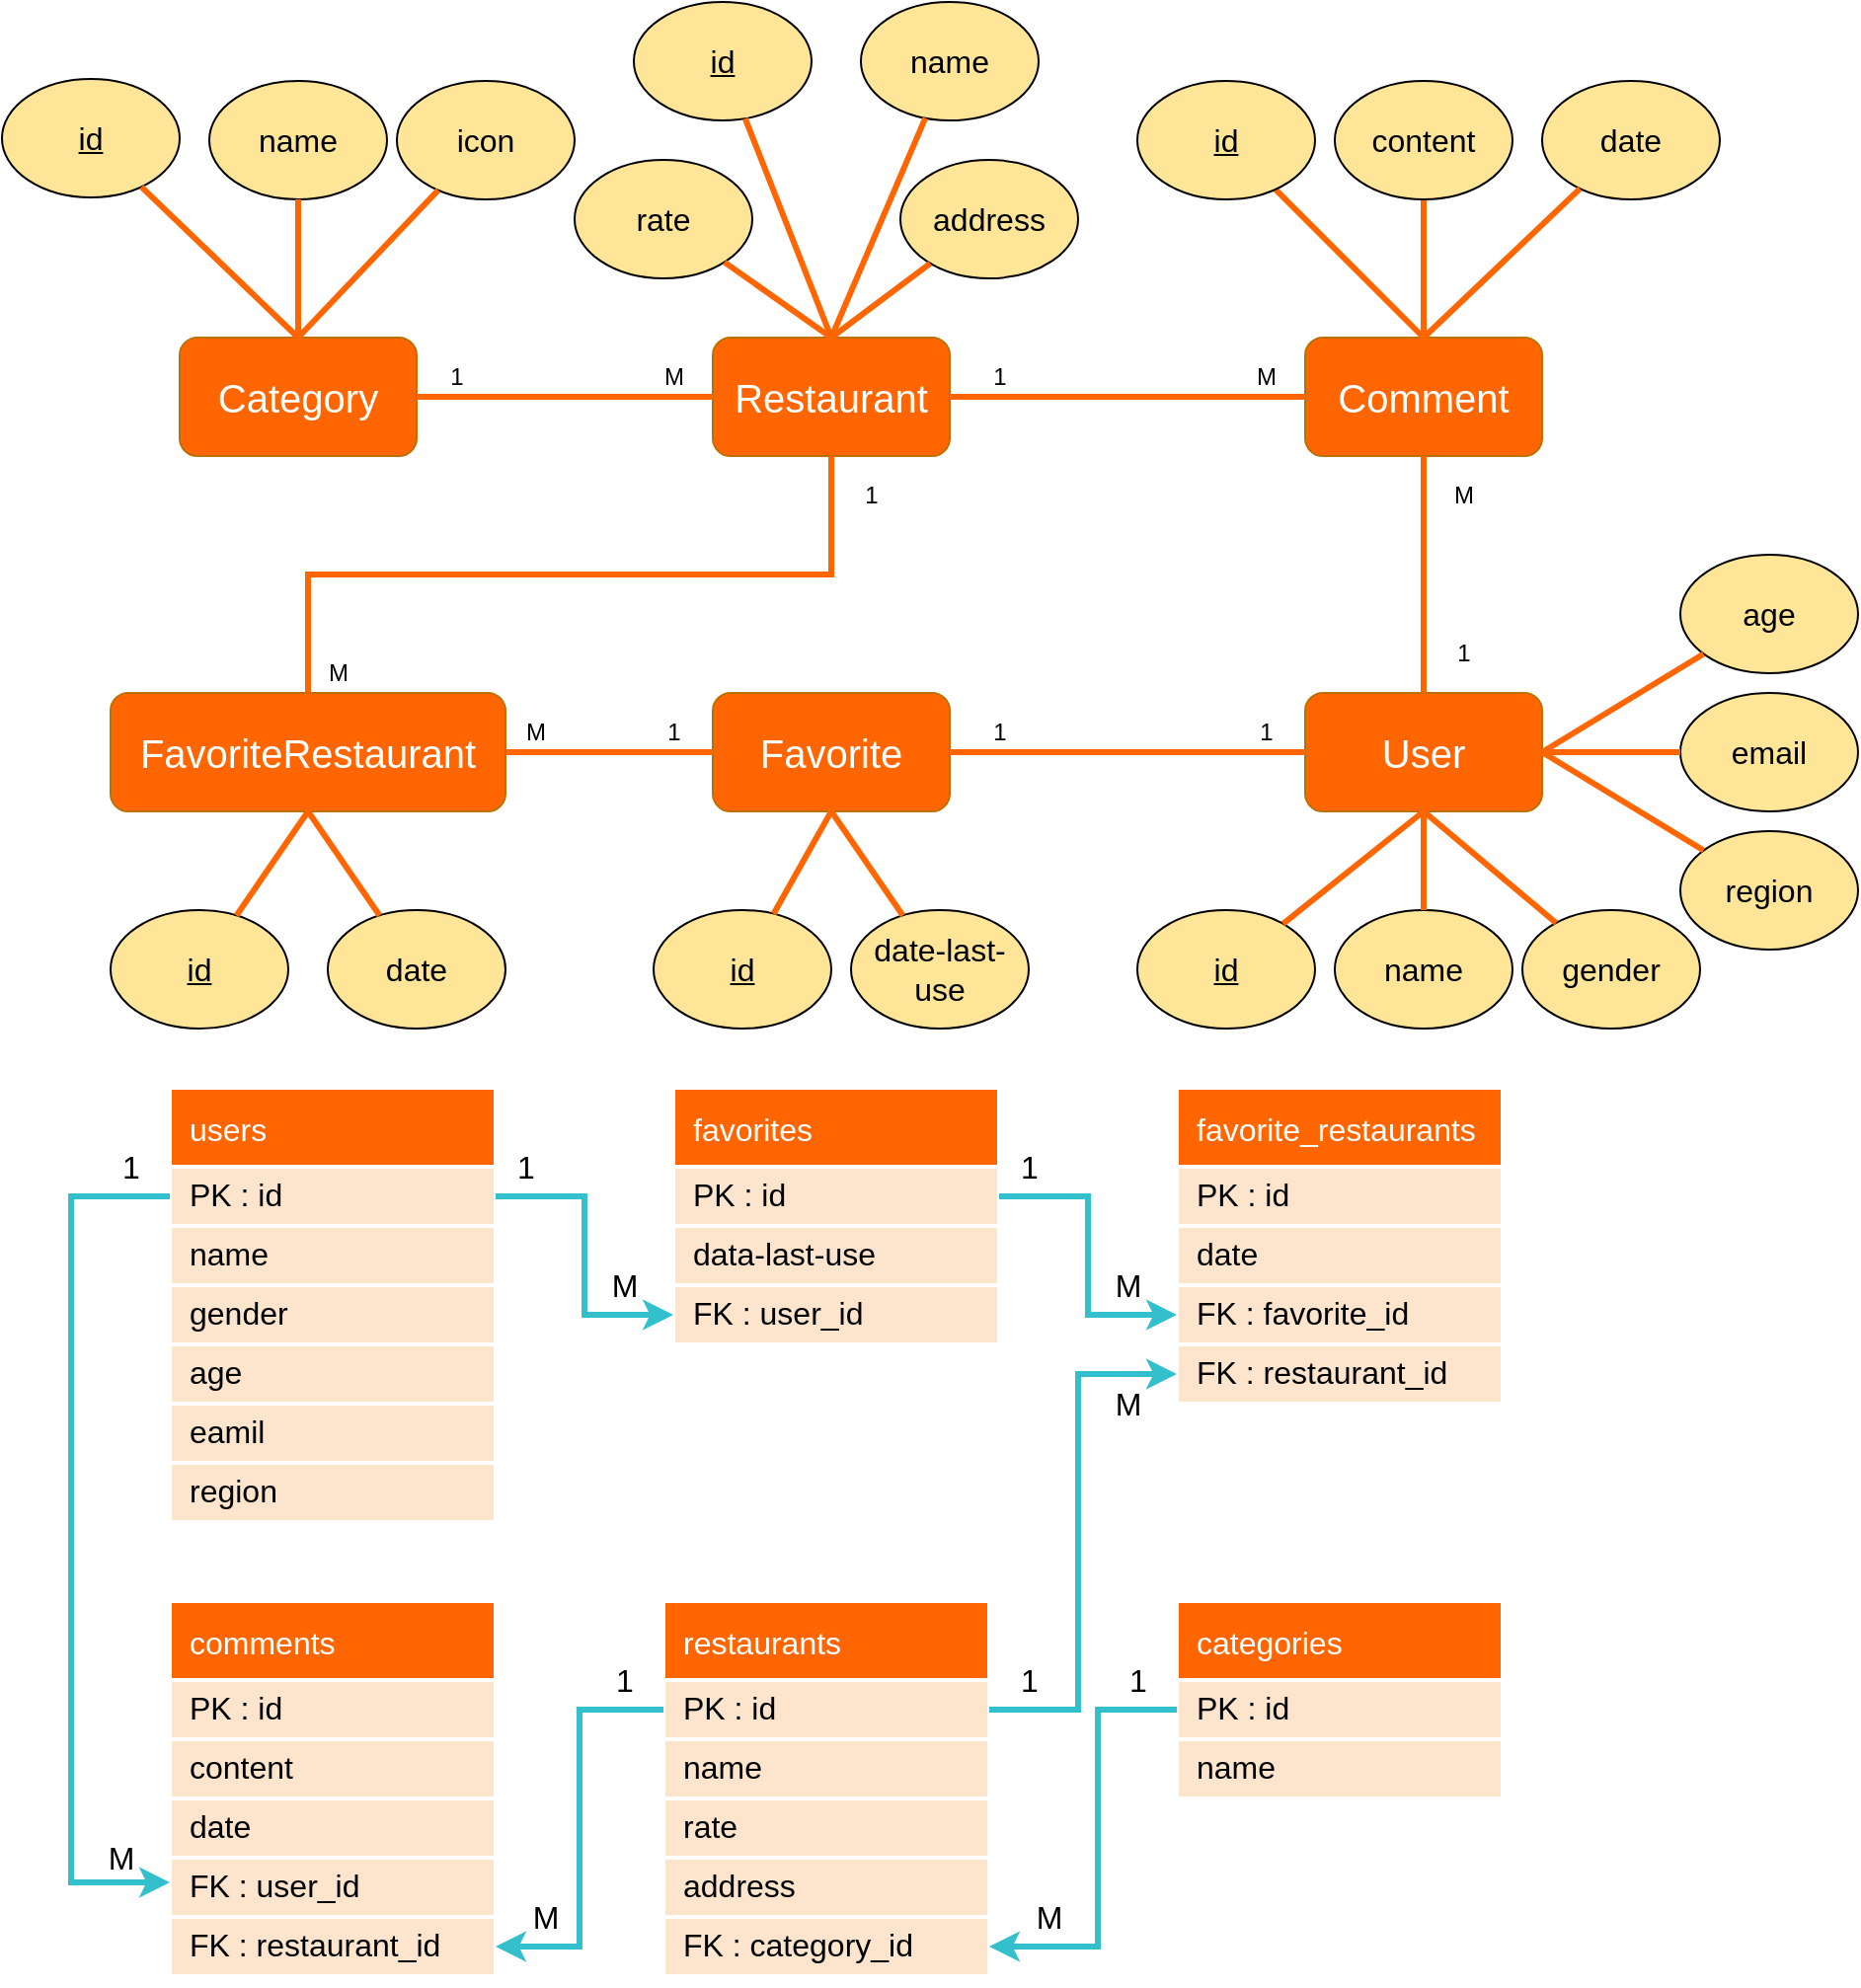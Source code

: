 <mxfile version="16.2.7" type="github">
  <diagram id="Arsce1lhnxzf3GvLfII_" name="第1頁">
    <mxGraphModel dx="1673" dy="1702" grid="1" gridSize="10" guides="1" tooltips="1" connect="1" arrows="1" fold="1" page="1" pageScale="1" pageWidth="1169" pageHeight="827" math="0" shadow="0">
      <root>
        <mxCell id="0" />
        <mxCell id="1" parent="0" />
        <mxCell id="IJgvYfBa4twYxpsfo-ho-1" value="users" style="swimlane;fontStyle=0;childLayout=stackLayout;horizontal=1;startSize=40;horizontalStack=0;resizeParent=1;resizeParentMax=0;resizeLast=0;collapsible=1;marginBottom=0;align=left;fontSize=16;fontColor=#FFFFFF;fillColor=#FF6602;spacing=0;strokeColor=#FFFFFF;strokeWidth=2;spacingLeft=10;" parent="1" vertex="1">
          <mxGeometry x="170" y="500" width="165" height="220" as="geometry">
            <mxRectangle x="150" y="220" width="110" height="40" as="alternateBounds" />
          </mxGeometry>
        </mxCell>
        <mxCell id="IJgvYfBa4twYxpsfo-ho-2" value="PK : id" style="text;strokeColor=#FFFFFF;fillColor=#FDE5CD;spacingLeft=10;spacingRight=0;overflow=hidden;rotatable=0;points=[[0,0.5],[1,0.5]];portConstraint=eastwest;fontSize=16;strokeWidth=2;perimeterSpacing=0;sketch=0;shadow=0;rounded=0;glass=0;spacing=0;fontStyle=0" parent="IJgvYfBa4twYxpsfo-ho-1" vertex="1">
          <mxGeometry y="40" width="165" height="30" as="geometry" />
        </mxCell>
        <mxCell id="IJgvYfBa4twYxpsfo-ho-3" value="name" style="text;strokeColor=#FFFFFF;fillColor=#FDE5CD;spacingLeft=10;spacingRight=0;overflow=hidden;rotatable=0;points=[[0,0.5],[1,0.5]];portConstraint=eastwest;fontSize=16;strokeWidth=2;sketch=0;shadow=0;rounded=0;glass=0;spacing=0;" parent="IJgvYfBa4twYxpsfo-ho-1" vertex="1">
          <mxGeometry y="70" width="165" height="30" as="geometry" />
        </mxCell>
        <mxCell id="IJgvYfBa4twYxpsfo-ho-4" value="gender    " style="text;strokeColor=#FFFFFF;fillColor=#FDE5CD;spacingLeft=10;spacingRight=0;overflow=hidden;rotatable=0;points=[[0,0.5],[1,0.5]];portConstraint=eastwest;fontSize=16;strokeWidth=2;sketch=0;shadow=0;rounded=0;glass=0;spacing=0;" parent="IJgvYfBa4twYxpsfo-ho-1" vertex="1">
          <mxGeometry y="100" width="165" height="30" as="geometry" />
        </mxCell>
        <mxCell id="37sV9JPSji_vyPsbSzuJ-126" value="age" style="text;strokeColor=#FFFFFF;fillColor=#FDE5CD;spacingLeft=10;spacingRight=0;overflow=hidden;rotatable=0;points=[[0,0.5],[1,0.5]];portConstraint=eastwest;fontSize=16;strokeWidth=2;sketch=0;shadow=0;rounded=0;glass=0;spacing=0;" vertex="1" parent="IJgvYfBa4twYxpsfo-ho-1">
          <mxGeometry y="130" width="165" height="30" as="geometry" />
        </mxCell>
        <mxCell id="37sV9JPSji_vyPsbSzuJ-125" value="eamil" style="text;strokeColor=#FFFFFF;fillColor=#FDE5CD;spacingLeft=10;spacingRight=0;overflow=hidden;rotatable=0;points=[[0,0.5],[1,0.5]];portConstraint=eastwest;fontSize=16;strokeWidth=2;sketch=0;shadow=0;rounded=0;glass=0;spacing=0;" vertex="1" parent="IJgvYfBa4twYxpsfo-ho-1">
          <mxGeometry y="160" width="165" height="30" as="geometry" />
        </mxCell>
        <mxCell id="IJgvYfBa4twYxpsfo-ho-5" value="region" style="text;strokeColor=#FFFFFF;fillColor=#FDE5CD;spacingLeft=10;spacingRight=0;overflow=hidden;rotatable=0;points=[[0,0.5],[1,0.5]];portConstraint=eastwest;fontSize=16;strokeWidth=2;sketch=0;shadow=0;rounded=0;glass=0;spacing=0;" parent="IJgvYfBa4twYxpsfo-ho-1" vertex="1">
          <mxGeometry y="190" width="165" height="30" as="geometry" />
        </mxCell>
        <mxCell id="IJgvYfBa4twYxpsfo-ho-6" value="favorites" style="swimlane;fontStyle=0;childLayout=stackLayout;horizontal=1;startSize=40;horizontalStack=0;resizeParent=1;resizeParentMax=0;resizeLast=0;collapsible=1;marginBottom=0;align=left;fontSize=16;fontColor=#FFFFFF;fillColor=#FF6602;spacing=0;strokeColor=#FFFFFF;strokeWidth=2;spacingLeft=10;" parent="1" vertex="1">
          <mxGeometry x="425" y="500" width="165" height="130" as="geometry">
            <mxRectangle x="150" y="220" width="110" height="40" as="alternateBounds" />
          </mxGeometry>
        </mxCell>
        <mxCell id="IJgvYfBa4twYxpsfo-ho-7" value="PK : id" style="text;strokeColor=#FFFFFF;fillColor=#FDE5CD;spacingLeft=10;spacingRight=0;overflow=hidden;rotatable=0;points=[[0,0.5],[1,0.5]];portConstraint=eastwest;fontSize=16;strokeWidth=2;perimeterSpacing=0;sketch=0;shadow=0;rounded=0;glass=0;spacing=0;fontStyle=0" parent="IJgvYfBa4twYxpsfo-ho-6" vertex="1">
          <mxGeometry y="40" width="165" height="30" as="geometry" />
        </mxCell>
        <mxCell id="IJgvYfBa4twYxpsfo-ho-8" value="data-last-use" style="text;strokeColor=#FFFFFF;fillColor=#FDE5CD;spacingLeft=10;spacingRight=0;overflow=hidden;rotatable=0;points=[[0,0.5],[1,0.5]];portConstraint=eastwest;fontSize=16;strokeWidth=2;sketch=0;shadow=0;rounded=0;glass=0;spacing=0;" parent="IJgvYfBa4twYxpsfo-ho-6" vertex="1">
          <mxGeometry y="70" width="165" height="30" as="geometry" />
        </mxCell>
        <mxCell id="IJgvYfBa4twYxpsfo-ho-9" value="FK : user_id" style="text;strokeColor=#FFFFFF;fillColor=#FDE5CD;spacingLeft=10;spacingRight=0;overflow=hidden;rotatable=0;points=[[0,0.5],[1,0.5]];portConstraint=eastwest;fontSize=16;strokeWidth=2;sketch=0;shadow=0;rounded=0;glass=0;spacing=0;" parent="IJgvYfBa4twYxpsfo-ho-6" vertex="1">
          <mxGeometry y="100" width="165" height="30" as="geometry" />
        </mxCell>
        <mxCell id="IJgvYfBa4twYxpsfo-ho-10" style="edgeStyle=orthogonalEdgeStyle;rounded=0;orthogonalLoop=1;jettySize=auto;html=1;fontSize=16;fontColor=#FFFFFF;strokeWidth=3;strokeColor=#33BFCC;entryX=0;entryY=0.5;entryDx=0;entryDy=0;" parent="1" source="IJgvYfBa4twYxpsfo-ho-2" target="IJgvYfBa4twYxpsfo-ho-9" edge="1">
          <mxGeometry relative="1" as="geometry">
            <Array as="points">
              <mxPoint x="380" y="555" />
              <mxPoint x="380" y="615" />
            </Array>
          </mxGeometry>
        </mxCell>
        <mxCell id="IJgvYfBa4twYxpsfo-ho-11" value="&lt;div&gt;1&lt;/div&gt;" style="text;html=1;align=center;verticalAlign=middle;resizable=0;points=[];autosize=1;strokeColor=none;fillColor=none;fontSize=16;fontColor=#000000;" parent="1" vertex="1">
          <mxGeometry x="340" y="530" width="20" height="20" as="geometry" />
        </mxCell>
        <mxCell id="IJgvYfBa4twYxpsfo-ho-12" value="M" style="text;html=1;align=center;verticalAlign=middle;resizable=0;points=[];autosize=1;strokeColor=none;fillColor=none;fontSize=16;fontColor=#000000;" parent="1" vertex="1">
          <mxGeometry x="385" y="590" width="30" height="20" as="geometry" />
        </mxCell>
        <mxCell id="IJgvYfBa4twYxpsfo-ho-13" value="favorite_restaurants" style="swimlane;fontStyle=0;childLayout=stackLayout;horizontal=1;startSize=40;horizontalStack=0;resizeParent=1;resizeParentMax=0;resizeLast=0;collapsible=1;marginBottom=0;align=left;fontSize=16;fontColor=#FFFFFF;fillColor=#FF6602;spacing=0;strokeColor=#FFFFFF;strokeWidth=2;spacingLeft=10;" parent="1" vertex="1">
          <mxGeometry x="680" y="500" width="165" height="160" as="geometry">
            <mxRectangle x="150" y="220" width="110" height="40" as="alternateBounds" />
          </mxGeometry>
        </mxCell>
        <mxCell id="IJgvYfBa4twYxpsfo-ho-14" value="PK : id" style="text;strokeColor=#FFFFFF;fillColor=#FDE5CD;spacingLeft=10;spacingRight=0;overflow=hidden;rotatable=0;points=[[0,0.5],[1,0.5]];portConstraint=eastwest;fontSize=16;strokeWidth=2;perimeterSpacing=0;sketch=0;shadow=0;rounded=0;glass=0;spacing=0;fontStyle=0" parent="IJgvYfBa4twYxpsfo-ho-13" vertex="1">
          <mxGeometry y="40" width="165" height="30" as="geometry" />
        </mxCell>
        <mxCell id="IJgvYfBa4twYxpsfo-ho-15" value="date" style="text;strokeColor=#FFFFFF;fillColor=#FDE5CD;spacingLeft=10;spacingRight=0;overflow=hidden;rotatable=0;points=[[0,0.5],[1,0.5]];portConstraint=eastwest;fontSize=16;strokeWidth=2;sketch=0;shadow=0;rounded=0;glass=0;spacing=0;" parent="IJgvYfBa4twYxpsfo-ho-13" vertex="1">
          <mxGeometry y="70" width="165" height="30" as="geometry" />
        </mxCell>
        <mxCell id="IJgvYfBa4twYxpsfo-ho-16" value="FK : favorite_id" style="text;strokeColor=#FFFFFF;fillColor=#FDE5CD;spacingLeft=10;spacingRight=0;overflow=hidden;rotatable=0;points=[[0,0.5],[1,0.5]];portConstraint=eastwest;fontSize=16;strokeWidth=2;sketch=0;shadow=0;rounded=0;glass=0;spacing=0;" parent="IJgvYfBa4twYxpsfo-ho-13" vertex="1">
          <mxGeometry y="100" width="165" height="30" as="geometry" />
        </mxCell>
        <mxCell id="IJgvYfBa4twYxpsfo-ho-17" value="FK : restaurant_id" style="text;strokeColor=#FFFFFF;fillColor=#FDE5CD;spacingLeft=10;spacingRight=0;overflow=hidden;rotatable=0;points=[[0,0.5],[1,0.5]];portConstraint=eastwest;fontSize=16;strokeWidth=2;sketch=0;shadow=0;rounded=0;glass=0;spacing=0;" parent="IJgvYfBa4twYxpsfo-ho-13" vertex="1">
          <mxGeometry y="130" width="165" height="30" as="geometry" />
        </mxCell>
        <mxCell id="IJgvYfBa4twYxpsfo-ho-20" value="M" style="text;html=1;align=center;verticalAlign=middle;resizable=0;points=[];autosize=1;strokeColor=none;fillColor=none;fontSize=16;fontColor=#000000;" parent="1" vertex="1">
          <mxGeometry x="640" y="590" width="30" height="20" as="geometry" />
        </mxCell>
        <mxCell id="IJgvYfBa4twYxpsfo-ho-21" value="1" style="text;html=1;align=center;verticalAlign=middle;resizable=0;points=[];autosize=1;strokeColor=none;fillColor=none;fontSize=16;fontColor=#000000;" parent="1" vertex="1">
          <mxGeometry x="595" y="530" width="20" height="20" as="geometry" />
        </mxCell>
        <mxCell id="IJgvYfBa4twYxpsfo-ho-22" value="restaurants" style="swimlane;fontStyle=0;childLayout=stackLayout;horizontal=1;startSize=40;horizontalStack=0;resizeParent=1;resizeParentMax=0;resizeLast=0;collapsible=1;marginBottom=0;align=left;fontSize=16;fontColor=#FFFFFF;fillColor=#FF6602;spacing=0;strokeColor=#FFFFFF;strokeWidth=2;spacingLeft=10;" parent="1" vertex="1">
          <mxGeometry x="420" y="760" width="165" height="190" as="geometry">
            <mxRectangle x="150" y="220" width="110" height="40" as="alternateBounds" />
          </mxGeometry>
        </mxCell>
        <mxCell id="IJgvYfBa4twYxpsfo-ho-23" value="PK : id" style="text;strokeColor=#FFFFFF;fillColor=#FDE5CD;spacingLeft=10;spacingRight=0;overflow=hidden;rotatable=0;points=[[0,0.5],[1,0.5]];portConstraint=eastwest;fontSize=16;strokeWidth=2;perimeterSpacing=0;sketch=0;shadow=0;rounded=0;glass=0;spacing=0;fontStyle=0" parent="IJgvYfBa4twYxpsfo-ho-22" vertex="1">
          <mxGeometry y="40" width="165" height="30" as="geometry" />
        </mxCell>
        <mxCell id="IJgvYfBa4twYxpsfo-ho-24" value="name    " style="text;strokeColor=#FFFFFF;fillColor=#FDE5CD;spacingLeft=10;spacingRight=0;overflow=hidden;rotatable=0;points=[[0,0.5],[1,0.5]];portConstraint=eastwest;fontSize=16;strokeWidth=2;sketch=0;shadow=0;rounded=0;glass=0;spacing=0;" parent="IJgvYfBa4twYxpsfo-ho-22" vertex="1">
          <mxGeometry y="70" width="165" height="30" as="geometry" />
        </mxCell>
        <mxCell id="IJgvYfBa4twYxpsfo-ho-25" value="rate" style="text;strokeColor=#FFFFFF;fillColor=#FDE5CD;spacingLeft=10;spacingRight=0;overflow=hidden;rotatable=0;points=[[0,0.5],[1,0.5]];portConstraint=eastwest;fontSize=16;strokeWidth=2;sketch=0;shadow=0;rounded=0;glass=0;spacing=0;" parent="IJgvYfBa4twYxpsfo-ho-22" vertex="1">
          <mxGeometry y="100" width="165" height="30" as="geometry" />
        </mxCell>
        <mxCell id="37sV9JPSji_vyPsbSzuJ-127" value="address" style="text;strokeColor=#FFFFFF;fillColor=#FDE5CD;spacingLeft=10;spacingRight=0;overflow=hidden;rotatable=0;points=[[0,0.5],[1,0.5]];portConstraint=eastwest;fontSize=16;strokeWidth=2;sketch=0;shadow=0;rounded=0;glass=0;spacing=0;" vertex="1" parent="IJgvYfBa4twYxpsfo-ho-22">
          <mxGeometry y="130" width="165" height="30" as="geometry" />
        </mxCell>
        <mxCell id="37sV9JPSji_vyPsbSzuJ-138" value="FK : category_id" style="text;strokeColor=#FFFFFF;fillColor=#FDE5CD;spacingLeft=10;spacingRight=0;overflow=hidden;rotatable=0;points=[[0,0.5],[1,0.5]];portConstraint=eastwest;fontSize=16;strokeWidth=2;sketch=0;shadow=0;rounded=0;glass=0;spacing=0;" vertex="1" parent="IJgvYfBa4twYxpsfo-ho-22">
          <mxGeometry y="160" width="165" height="30" as="geometry" />
        </mxCell>
        <mxCell id="IJgvYfBa4twYxpsfo-ho-26" style="edgeStyle=orthogonalEdgeStyle;rounded=0;orthogonalLoop=1;jettySize=auto;html=1;fontSize=16;fontColor=#FFFFFF;strokeWidth=3;strokeColor=#33BFCC;entryX=0;entryY=0.5;entryDx=0;entryDy=0;exitX=1;exitY=0.5;exitDx=0;exitDy=0;" parent="1" source="IJgvYfBa4twYxpsfo-ho-23" target="IJgvYfBa4twYxpsfo-ho-17" edge="1">
          <mxGeometry relative="1" as="geometry">
            <mxPoint x="590" y="815" as="sourcePoint" />
            <mxPoint x="830.0" y="675" as="targetPoint" />
            <Array as="points">
              <mxPoint x="630" y="815" />
              <mxPoint x="630" y="645" />
            </Array>
          </mxGeometry>
        </mxCell>
        <mxCell id="IJgvYfBa4twYxpsfo-ho-27" value="M" style="text;html=1;align=center;verticalAlign=middle;resizable=0;points=[];autosize=1;strokeColor=none;fillColor=none;fontSize=16;fontColor=#000000;" parent="1" vertex="1">
          <mxGeometry x="640" y="650" width="30" height="20" as="geometry" />
        </mxCell>
        <mxCell id="IJgvYfBa4twYxpsfo-ho-28" value="1" style="text;html=1;align=center;verticalAlign=middle;resizable=0;points=[];autosize=1;strokeColor=none;fillColor=none;fontSize=16;fontColor=#000000;" parent="1" vertex="1">
          <mxGeometry x="595" y="790" width="20" height="20" as="geometry" />
        </mxCell>
        <mxCell id="37sV9JPSji_vyPsbSzuJ-63" value="Category" style="rounded=1;whiteSpace=wrap;html=1;fillColor=#FF6602;strokeColor=#BD7000;fontColor=#FFFFFF;fontSize=20;" vertex="1" parent="1">
          <mxGeometry x="175" y="120" width="120" height="60" as="geometry" />
        </mxCell>
        <mxCell id="37sV9JPSji_vyPsbSzuJ-64" value="Restaurant" style="rounded=1;whiteSpace=wrap;html=1;fillColor=#FF6602;strokeColor=#BD7000;fontColor=#FFFFFF;fontSize=20;" vertex="1" parent="1">
          <mxGeometry x="445" y="120" width="120" height="60" as="geometry" />
        </mxCell>
        <mxCell id="37sV9JPSji_vyPsbSzuJ-65" value="User" style="rounded=1;whiteSpace=wrap;html=1;fillColor=#FF6602;strokeColor=#BD7000;fontColor=#FFFFFF;fontSize=20;" vertex="1" parent="1">
          <mxGeometry x="745" y="300" width="120" height="60" as="geometry" />
        </mxCell>
        <mxCell id="37sV9JPSji_vyPsbSzuJ-66" value="Comment" style="rounded=1;whiteSpace=wrap;html=1;fillColor=#FF6602;strokeColor=#BD7000;fontColor=#FFFFFF;fontSize=20;" vertex="1" parent="1">
          <mxGeometry x="745" y="120" width="120" height="60" as="geometry" />
        </mxCell>
        <mxCell id="37sV9JPSji_vyPsbSzuJ-67" value="Favorite" style="rounded=1;whiteSpace=wrap;html=1;fillColor=#FF6602;strokeColor=#BD7000;fontColor=#FFFFFF;fontSize=20;" vertex="1" parent="1">
          <mxGeometry x="445" y="300" width="120" height="60" as="geometry" />
        </mxCell>
        <mxCell id="37sV9JPSji_vyPsbSzuJ-68" style="edgeStyle=orthogonalEdgeStyle;rounded=0;orthogonalLoop=1;jettySize=auto;html=1;entryX=0;entryY=0.5;entryDx=0;entryDy=0;strokeWidth=3;endArrow=none;endFill=0;strokeColor=#FF6602;exitX=1;exitY=0.5;exitDx=0;exitDy=0;" edge="1" parent="1" source="37sV9JPSji_vyPsbSzuJ-63" target="37sV9JPSji_vyPsbSzuJ-64">
          <mxGeometry relative="1" as="geometry">
            <mxPoint x="495" y="190" as="sourcePoint" />
            <mxPoint x="435" y="284" as="targetPoint" />
          </mxGeometry>
        </mxCell>
        <mxCell id="37sV9JPSji_vyPsbSzuJ-69" value="1" style="text;html=1;align=center;verticalAlign=middle;resizable=0;points=[];autosize=1;strokeColor=none;fillColor=none;" vertex="1" parent="1">
          <mxGeometry x="305" y="130" width="20" height="20" as="geometry" />
        </mxCell>
        <mxCell id="37sV9JPSji_vyPsbSzuJ-70" value="M" style="text;html=1;align=center;verticalAlign=middle;resizable=0;points=[];autosize=1;strokeColor=none;fillColor=none;" vertex="1" parent="1">
          <mxGeometry x="415" y="130" width="20" height="20" as="geometry" />
        </mxCell>
        <mxCell id="37sV9JPSji_vyPsbSzuJ-71" style="edgeStyle=orthogonalEdgeStyle;rounded=0;orthogonalLoop=1;jettySize=auto;html=1;strokeWidth=3;endArrow=none;endFill=0;strokeColor=#FF6602;exitX=1;exitY=0.5;exitDx=0;exitDy=0;entryX=0;entryY=0.5;entryDx=0;entryDy=0;" edge="1" parent="1" source="37sV9JPSji_vyPsbSzuJ-67" target="37sV9JPSji_vyPsbSzuJ-65">
          <mxGeometry relative="1" as="geometry">
            <mxPoint x="675" y="260" as="sourcePoint" />
            <mxPoint x="715" y="310" as="targetPoint" />
          </mxGeometry>
        </mxCell>
        <mxCell id="37sV9JPSji_vyPsbSzuJ-72" value="1" style="text;html=1;align=center;verticalAlign=middle;resizable=0;points=[];autosize=1;strokeColor=none;fillColor=none;" vertex="1" parent="1">
          <mxGeometry x="715" y="310" width="20" height="20" as="geometry" />
        </mxCell>
        <mxCell id="37sV9JPSji_vyPsbSzuJ-73" value="1" style="text;html=1;align=center;verticalAlign=middle;resizable=0;points=[];autosize=1;strokeColor=none;fillColor=none;" vertex="1" parent="1">
          <mxGeometry x="580" y="310" width="20" height="20" as="geometry" />
        </mxCell>
        <mxCell id="37sV9JPSji_vyPsbSzuJ-74" style="edgeStyle=orthogonalEdgeStyle;rounded=0;orthogonalLoop=1;jettySize=auto;html=1;strokeWidth=3;endArrow=none;endFill=0;strokeColor=#FF6602;exitX=1;exitY=0.5;exitDx=0;exitDy=0;entryX=0;entryY=0.5;entryDx=0;entryDy=0;" edge="1" parent="1" source="37sV9JPSji_vyPsbSzuJ-85" target="37sV9JPSji_vyPsbSzuJ-67">
          <mxGeometry relative="1" as="geometry">
            <mxPoint x="545" y="340" as="sourcePoint" />
            <mxPoint x="760" y="340" as="targetPoint" />
          </mxGeometry>
        </mxCell>
        <mxCell id="37sV9JPSji_vyPsbSzuJ-75" value="1" style="text;html=1;align=center;verticalAlign=middle;resizable=0;points=[];autosize=1;strokeColor=none;fillColor=none;" vertex="1" parent="1">
          <mxGeometry x="515" y="190" width="20" height="20" as="geometry" />
        </mxCell>
        <mxCell id="37sV9JPSji_vyPsbSzuJ-76" value="M" style="text;html=1;align=center;verticalAlign=middle;resizable=0;points=[];autosize=1;strokeColor=none;fillColor=none;" vertex="1" parent="1">
          <mxGeometry x="245" y="280" width="20" height="20" as="geometry" />
        </mxCell>
        <mxCell id="37sV9JPSji_vyPsbSzuJ-77" style="edgeStyle=orthogonalEdgeStyle;rounded=0;orthogonalLoop=1;jettySize=auto;html=1;strokeWidth=3;endArrow=none;endFill=0;strokeColor=#FF6602;exitX=1;exitY=0.5;exitDx=0;exitDy=0;entryX=0;entryY=0.5;entryDx=0;entryDy=0;" edge="1" parent="1" source="37sV9JPSji_vyPsbSzuJ-64" target="37sV9JPSji_vyPsbSzuJ-66">
          <mxGeometry relative="1" as="geometry">
            <mxPoint x="535" y="230" as="sourcePoint" />
            <mxPoint x="695" y="170" as="targetPoint" />
          </mxGeometry>
        </mxCell>
        <mxCell id="37sV9JPSji_vyPsbSzuJ-78" style="edgeStyle=orthogonalEdgeStyle;rounded=0;orthogonalLoop=1;jettySize=auto;html=1;strokeWidth=3;endArrow=none;endFill=0;strokeColor=#FF6602;exitX=0.5;exitY=1;exitDx=0;exitDy=0;entryX=0.5;entryY=0;entryDx=0;entryDy=0;" edge="1" parent="1" source="37sV9JPSji_vyPsbSzuJ-66" target="37sV9JPSji_vyPsbSzuJ-65">
          <mxGeometry relative="1" as="geometry">
            <mxPoint x="575" y="270" as="sourcePoint" />
            <mxPoint x="800" y="270" as="targetPoint" />
          </mxGeometry>
        </mxCell>
        <mxCell id="37sV9JPSji_vyPsbSzuJ-79" value="1" style="text;html=1;align=center;verticalAlign=middle;resizable=0;points=[];autosize=1;strokeColor=none;fillColor=none;" vertex="1" parent="1">
          <mxGeometry x="815" y="270" width="20" height="20" as="geometry" />
        </mxCell>
        <mxCell id="37sV9JPSji_vyPsbSzuJ-80" value="M" style="text;html=1;align=center;verticalAlign=middle;resizable=0;points=[];autosize=1;strokeColor=none;fillColor=none;" vertex="1" parent="1">
          <mxGeometry x="815" y="190" width="20" height="20" as="geometry" />
        </mxCell>
        <mxCell id="37sV9JPSji_vyPsbSzuJ-81" value="M" style="text;html=1;align=center;verticalAlign=middle;resizable=0;points=[];autosize=1;strokeColor=none;fillColor=none;" vertex="1" parent="1">
          <mxGeometry x="715" y="130" width="20" height="20" as="geometry" />
        </mxCell>
        <mxCell id="37sV9JPSji_vyPsbSzuJ-82" value="1" style="text;html=1;align=center;verticalAlign=middle;resizable=0;points=[];autosize=1;strokeColor=none;fillColor=none;" vertex="1" parent="1">
          <mxGeometry x="580" y="130" width="20" height="20" as="geometry" />
        </mxCell>
        <mxCell id="37sV9JPSji_vyPsbSzuJ-83" value="&lt;div&gt;1&lt;/div&gt;" style="text;html=1;align=center;verticalAlign=middle;resizable=0;points=[];autosize=1;strokeColor=none;fillColor=none;" vertex="1" parent="1">
          <mxGeometry x="415" y="310" width="20" height="20" as="geometry" />
        </mxCell>
        <mxCell id="37sV9JPSji_vyPsbSzuJ-84" value="M" style="text;html=1;align=center;verticalAlign=middle;resizable=0;points=[];autosize=1;strokeColor=none;fillColor=none;" vertex="1" parent="1">
          <mxGeometry x="345" y="310" width="20" height="20" as="geometry" />
        </mxCell>
        <mxCell id="37sV9JPSji_vyPsbSzuJ-85" value="FavoriteRestaurant" style="rounded=1;whiteSpace=wrap;html=1;fillColor=#FF6602;strokeColor=#BD7000;fontColor=#FFFFFF;fontSize=20;" vertex="1" parent="1">
          <mxGeometry x="140" y="300" width="200" height="60" as="geometry" />
        </mxCell>
        <mxCell id="37sV9JPSji_vyPsbSzuJ-86" style="edgeStyle=orthogonalEdgeStyle;rounded=0;orthogonalLoop=1;jettySize=auto;html=1;strokeWidth=3;endArrow=none;endFill=0;strokeColor=#FF6602;exitX=0.5;exitY=0;exitDx=0;exitDy=0;entryX=0.5;entryY=1;entryDx=0;entryDy=0;" edge="1" parent="1" source="37sV9JPSji_vyPsbSzuJ-85" target="37sV9JPSji_vyPsbSzuJ-64">
          <mxGeometry relative="1" as="geometry">
            <mxPoint x="350" y="340" as="sourcePoint" />
            <mxPoint x="410" y="340" as="targetPoint" />
          </mxGeometry>
        </mxCell>
        <mxCell id="37sV9JPSji_vyPsbSzuJ-87" value="&lt;u&gt;id&lt;/u&gt;" style="ellipse;whiteSpace=wrap;html=1;fillColor=#FFE598;fontSize=16;" vertex="1" parent="1">
          <mxGeometry x="660" y="410" width="90" height="60" as="geometry" />
        </mxCell>
        <mxCell id="37sV9JPSji_vyPsbSzuJ-88" value="region" style="ellipse;whiteSpace=wrap;html=1;fillColor=#FFE598;fontSize=16;" vertex="1" parent="1">
          <mxGeometry x="935" y="370" width="90" height="60" as="geometry" />
        </mxCell>
        <mxCell id="37sV9JPSji_vyPsbSzuJ-89" style="edgeStyle=none;rounded=0;orthogonalLoop=1;jettySize=auto;html=1;fontSize=16;fontColor=#FFFFFF;endArrow=none;endFill=0;strokeColor=#FF6602;strokeWidth=3;entryX=0.5;entryY=0;entryDx=0;entryDy=0;" edge="1" parent="1" source="37sV9JPSji_vyPsbSzuJ-101" target="37sV9JPSji_vyPsbSzuJ-66">
          <mxGeometry relative="1" as="geometry">
            <mxPoint x="850.512" y="-73.004" as="sourcePoint" />
            <mxPoint x="805" y="67.67" as="targetPoint" />
          </mxGeometry>
        </mxCell>
        <mxCell id="37sV9JPSji_vyPsbSzuJ-90" value="age" style="ellipse;whiteSpace=wrap;html=1;fillColor=#FFE598;fontSize=16;" vertex="1" parent="1">
          <mxGeometry x="935" y="230" width="90" height="60" as="geometry" />
        </mxCell>
        <mxCell id="37sV9JPSji_vyPsbSzuJ-91" value="gender" style="ellipse;whiteSpace=wrap;html=1;fillColor=#FFE598;fontSize=16;" vertex="1" parent="1">
          <mxGeometry x="855" y="410" width="90" height="60" as="geometry" />
        </mxCell>
        <mxCell id="37sV9JPSji_vyPsbSzuJ-92" value="name" style="ellipse;whiteSpace=wrap;html=1;fillColor=#FFE598;fontSize=16;" vertex="1" parent="1">
          <mxGeometry x="760" y="410" width="90" height="60" as="geometry" />
        </mxCell>
        <mxCell id="37sV9JPSji_vyPsbSzuJ-93" value="email" style="ellipse;whiteSpace=wrap;html=1;fillColor=#FFE598;fontSize=16;" vertex="1" parent="1">
          <mxGeometry x="935" y="300" width="90" height="60" as="geometry" />
        </mxCell>
        <mxCell id="37sV9JPSji_vyPsbSzuJ-94" style="edgeStyle=none;rounded=0;orthogonalLoop=1;jettySize=auto;html=1;fontSize=16;fontColor=#FFFFFF;endArrow=none;endFill=0;strokeColor=#FF6602;strokeWidth=3;entryX=0.5;entryY=0;entryDx=0;entryDy=0;" edge="1" parent="1" source="37sV9JPSji_vyPsbSzuJ-102" target="37sV9JPSji_vyPsbSzuJ-66">
          <mxGeometry relative="1" as="geometry">
            <mxPoint x="705.512" y="-100.004" as="sourcePoint" />
            <mxPoint x="660" y="40.67" as="targetPoint" />
          </mxGeometry>
        </mxCell>
        <mxCell id="37sV9JPSji_vyPsbSzuJ-95" style="edgeStyle=none;rounded=0;orthogonalLoop=1;jettySize=auto;html=1;fontSize=16;fontColor=#FFFFFF;endArrow=none;endFill=0;strokeColor=#FF6602;strokeWidth=3;entryX=1;entryY=0.5;entryDx=0;entryDy=0;" edge="1" parent="1" source="37sV9JPSji_vyPsbSzuJ-93" target="37sV9JPSji_vyPsbSzuJ-65">
          <mxGeometry relative="1" as="geometry">
            <mxPoint x="895.002" y="198.996" as="sourcePoint" />
            <mxPoint x="849.49" y="339.67" as="targetPoint" />
          </mxGeometry>
        </mxCell>
        <mxCell id="37sV9JPSji_vyPsbSzuJ-96" style="edgeStyle=none;rounded=0;orthogonalLoop=1;jettySize=auto;html=1;fontSize=16;fontColor=#FFFFFF;endArrow=none;endFill=0;strokeColor=#FF6602;strokeWidth=3;entryX=1;entryY=0.5;entryDx=0;entryDy=0;" edge="1" parent="1" source="37sV9JPSji_vyPsbSzuJ-90" target="37sV9JPSji_vyPsbSzuJ-65">
          <mxGeometry relative="1" as="geometry">
            <mxPoint x="987.752" y="39.326" as="sourcePoint" />
            <mxPoint x="942.24" y="180.0" as="targetPoint" />
          </mxGeometry>
        </mxCell>
        <mxCell id="37sV9JPSji_vyPsbSzuJ-97" style="edgeStyle=none;rounded=0;orthogonalLoop=1;jettySize=auto;html=1;fontSize=16;fontColor=#FFFFFF;endArrow=none;endFill=0;strokeColor=#FF6602;strokeWidth=3;" edge="1" parent="1" target="37sV9JPSji_vyPsbSzuJ-92">
          <mxGeometry relative="1" as="geometry">
            <mxPoint x="805" y="360" as="sourcePoint" />
            <mxPoint x="769.49" y="510.34" as="targetPoint" />
          </mxGeometry>
        </mxCell>
        <mxCell id="37sV9JPSji_vyPsbSzuJ-98" style="edgeStyle=none;rounded=0;orthogonalLoop=1;jettySize=auto;html=1;fontSize=16;fontColor=#FFFFFF;endArrow=none;endFill=0;strokeColor=#FF6602;strokeWidth=3;exitX=1;exitY=0.5;exitDx=0;exitDy=0;" edge="1" parent="1" source="37sV9JPSji_vyPsbSzuJ-65" target="37sV9JPSji_vyPsbSzuJ-88">
          <mxGeometry relative="1" as="geometry">
            <mxPoint x="860.512" y="359.996" as="sourcePoint" />
            <mxPoint x="815" y="500.67" as="targetPoint" />
          </mxGeometry>
        </mxCell>
        <mxCell id="37sV9JPSji_vyPsbSzuJ-99" style="edgeStyle=none;rounded=0;orthogonalLoop=1;jettySize=auto;html=1;fontSize=16;fontColor=#FFFFFF;endArrow=none;endFill=0;strokeColor=#FF6602;strokeWidth=3;exitX=0.5;exitY=1;exitDx=0;exitDy=0;" edge="1" parent="1" source="37sV9JPSji_vyPsbSzuJ-65" target="37sV9JPSji_vyPsbSzuJ-91">
          <mxGeometry relative="1" as="geometry">
            <mxPoint x="835.002" y="369.666" as="sourcePoint" />
            <mxPoint x="789.49" y="510.34" as="targetPoint" />
          </mxGeometry>
        </mxCell>
        <mxCell id="37sV9JPSji_vyPsbSzuJ-100" style="edgeStyle=none;rounded=0;orthogonalLoop=1;jettySize=auto;html=1;fontSize=16;fontColor=#FFFFFF;endArrow=none;endFill=0;strokeColor=#FF6602;strokeWidth=3;exitX=0.5;exitY=1;exitDx=0;exitDy=0;" edge="1" parent="1" source="37sV9JPSji_vyPsbSzuJ-65" target="37sV9JPSji_vyPsbSzuJ-87">
          <mxGeometry relative="1" as="geometry">
            <mxPoint x="745" y="390" as="sourcePoint" />
            <mxPoint x="669.49" y="530.67" as="targetPoint" />
          </mxGeometry>
        </mxCell>
        <mxCell id="37sV9JPSji_vyPsbSzuJ-101" value="&lt;div&gt;content&lt;/div&gt;" style="ellipse;whiteSpace=wrap;html=1;fillColor=#FFE598;fontSize=16;" vertex="1" parent="1">
          <mxGeometry x="760" y="-10" width="90" height="60" as="geometry" />
        </mxCell>
        <mxCell id="37sV9JPSji_vyPsbSzuJ-102" value="&lt;u&gt;id&lt;/u&gt;" style="ellipse;whiteSpace=wrap;html=1;fillColor=#FFE598;fontSize=16;" vertex="1" parent="1">
          <mxGeometry x="660" y="-10" width="90" height="60" as="geometry" />
        </mxCell>
        <mxCell id="37sV9JPSji_vyPsbSzuJ-103" value="date" style="ellipse;whiteSpace=wrap;html=1;fillColor=#FFE598;fontSize=16;" vertex="1" parent="1">
          <mxGeometry x="865" y="-10" width="90" height="60" as="geometry" />
        </mxCell>
        <mxCell id="37sV9JPSji_vyPsbSzuJ-104" style="edgeStyle=none;rounded=0;orthogonalLoop=1;jettySize=auto;html=1;fontSize=16;fontColor=#FFFFFF;endArrow=none;endFill=0;strokeColor=#FF6602;strokeWidth=3;" edge="1" parent="1" source="37sV9JPSji_vyPsbSzuJ-103">
          <mxGeometry relative="1" as="geometry">
            <mxPoint x="876.023" y="65.387" as="sourcePoint" />
            <mxPoint x="805" y="120" as="targetPoint" />
          </mxGeometry>
        </mxCell>
        <mxCell id="37sV9JPSji_vyPsbSzuJ-105" value="&lt;u&gt;id&lt;/u&gt;" style="ellipse;whiteSpace=wrap;html=1;fillColor=#FFE598;fontSize=16;" vertex="1" parent="1">
          <mxGeometry x="405" y="-50" width="90" height="60" as="geometry" />
        </mxCell>
        <mxCell id="37sV9JPSji_vyPsbSzuJ-106" value="name" style="ellipse;whiteSpace=wrap;html=1;fillColor=#FFE598;fontSize=16;" vertex="1" parent="1">
          <mxGeometry x="520" y="-50" width="90" height="60" as="geometry" />
        </mxCell>
        <mxCell id="37sV9JPSji_vyPsbSzuJ-107" value="address" style="ellipse;whiteSpace=wrap;html=1;fillColor=#FFE598;fontSize=16;" vertex="1" parent="1">
          <mxGeometry x="540" y="30" width="90" height="60" as="geometry" />
        </mxCell>
        <mxCell id="37sV9JPSji_vyPsbSzuJ-108" value="rate" style="ellipse;whiteSpace=wrap;html=1;fillColor=#FFE598;fontSize=16;" vertex="1" parent="1">
          <mxGeometry x="375" y="30" width="90" height="60" as="geometry" />
        </mxCell>
        <mxCell id="37sV9JPSji_vyPsbSzuJ-109" style="edgeStyle=none;rounded=0;orthogonalLoop=1;jettySize=auto;html=1;fontSize=16;fontColor=#FFFFFF;endArrow=none;endFill=0;strokeColor=#FF6602;strokeWidth=3;entryX=0.5;entryY=0;entryDx=0;entryDy=0;" edge="1" parent="1" source="37sV9JPSji_vyPsbSzuJ-105" target="37sV9JPSji_vyPsbSzuJ-64">
          <mxGeometry relative="1" as="geometry">
            <mxPoint x="369.962" y="-9.998" as="sourcePoint" />
            <mxPoint x="445" y="65.04" as="targetPoint" />
          </mxGeometry>
        </mxCell>
        <mxCell id="37sV9JPSji_vyPsbSzuJ-110" style="edgeStyle=none;rounded=0;orthogonalLoop=1;jettySize=auto;html=1;fontSize=16;fontColor=#FFFFFF;endArrow=none;endFill=0;strokeColor=#FF6602;strokeWidth=3;entryX=0.5;entryY=0;entryDx=0;entryDy=0;" edge="1" parent="1" source="37sV9JPSji_vyPsbSzuJ-108" target="37sV9JPSji_vyPsbSzuJ-64">
          <mxGeometry relative="1" as="geometry">
            <mxPoint x="471.401" y="19.021" as="sourcePoint" />
            <mxPoint x="515" y="130" as="targetPoint" />
          </mxGeometry>
        </mxCell>
        <mxCell id="37sV9JPSji_vyPsbSzuJ-111" style="edgeStyle=none;rounded=0;orthogonalLoop=1;jettySize=auto;html=1;fontSize=16;fontColor=#FFFFFF;endArrow=none;endFill=0;strokeColor=#FF6602;strokeWidth=3;entryX=0.5;entryY=0;entryDx=0;entryDy=0;" edge="1" parent="1" source="37sV9JPSji_vyPsbSzuJ-106" target="37sV9JPSji_vyPsbSzuJ-64">
          <mxGeometry relative="1" as="geometry">
            <mxPoint x="464.896" y="92.422" as="sourcePoint" />
            <mxPoint x="515" y="130" as="targetPoint" />
          </mxGeometry>
        </mxCell>
        <mxCell id="37sV9JPSji_vyPsbSzuJ-112" style="edgeStyle=none;rounded=0;orthogonalLoop=1;jettySize=auto;html=1;fontSize=16;fontColor=#FFFFFF;endArrow=none;endFill=0;strokeColor=#FF6602;strokeWidth=3;entryX=0.5;entryY=0;entryDx=0;entryDy=0;" edge="1" parent="1" source="37sV9JPSji_vyPsbSzuJ-107" target="37sV9JPSji_vyPsbSzuJ-64">
          <mxGeometry relative="1" as="geometry">
            <mxPoint x="562.638" y="18.846" as="sourcePoint" />
            <mxPoint x="515" y="130" as="targetPoint" />
          </mxGeometry>
        </mxCell>
        <mxCell id="37sV9JPSji_vyPsbSzuJ-113" value="&lt;u&gt;id&lt;/u&gt;" style="ellipse;whiteSpace=wrap;html=1;fillColor=#FFE598;fontSize=16;" vertex="1" parent="1">
          <mxGeometry x="85" y="-11" width="90" height="60" as="geometry" />
        </mxCell>
        <mxCell id="37sV9JPSji_vyPsbSzuJ-114" value="name" style="ellipse;whiteSpace=wrap;html=1;fillColor=#FFE598;fontSize=16;" vertex="1" parent="1">
          <mxGeometry x="190" y="-10" width="90" height="60" as="geometry" />
        </mxCell>
        <mxCell id="37sV9JPSji_vyPsbSzuJ-115" style="edgeStyle=none;rounded=0;orthogonalLoop=1;jettySize=auto;html=1;fontSize=16;fontColor=#FFFFFF;endArrow=none;endFill=0;strokeColor=#FF6602;strokeWidth=3;entryX=0.5;entryY=0;entryDx=0;entryDy=0;" edge="1" parent="1" source="37sV9JPSji_vyPsbSzuJ-114" target="37sV9JPSji_vyPsbSzuJ-63">
          <mxGeometry relative="1" as="geometry">
            <mxPoint x="281.401" y="19.021" as="sourcePoint" />
            <mxPoint x="325" y="130" as="targetPoint" />
          </mxGeometry>
        </mxCell>
        <mxCell id="37sV9JPSji_vyPsbSzuJ-116" style="edgeStyle=none;rounded=0;orthogonalLoop=1;jettySize=auto;html=1;fontSize=16;fontColor=#FFFFFF;endArrow=none;endFill=0;strokeColor=#FF6602;strokeWidth=3;entryX=0.5;entryY=0;entryDx=0;entryDy=0;" edge="1" parent="1" source="37sV9JPSji_vyPsbSzuJ-113" target="37sV9JPSji_vyPsbSzuJ-63">
          <mxGeometry relative="1" as="geometry">
            <mxPoint x="272.602" y="19.592" as="sourcePoint" />
            <mxPoint x="245" y="130" as="targetPoint" />
          </mxGeometry>
        </mxCell>
        <mxCell id="37sV9JPSji_vyPsbSzuJ-117" value="&lt;u&gt;id&lt;/u&gt;" style="ellipse;whiteSpace=wrap;html=1;fillColor=#FFE598;fontSize=16;" vertex="1" parent="1">
          <mxGeometry x="415" y="410" width="90" height="60" as="geometry" />
        </mxCell>
        <mxCell id="37sV9JPSji_vyPsbSzuJ-118" value="&lt;u&gt;id&lt;/u&gt;" style="ellipse;whiteSpace=wrap;html=1;fillColor=#FFE598;fontSize=16;" vertex="1" parent="1">
          <mxGeometry x="140" y="410" width="90" height="60" as="geometry" />
        </mxCell>
        <mxCell id="37sV9JPSji_vyPsbSzuJ-119" style="edgeStyle=none;rounded=0;orthogonalLoop=1;jettySize=auto;html=1;fontSize=16;fontColor=#FFFFFF;endArrow=none;endFill=0;strokeColor=#FF6602;strokeWidth=3;exitX=0.5;exitY=1;exitDx=0;exitDy=0;" edge="1" parent="1" source="37sV9JPSji_vyPsbSzuJ-85" target="37sV9JPSji_vyPsbSzuJ-118">
          <mxGeometry relative="1" as="geometry">
            <mxPoint x="315" y="420" as="sourcePoint" />
            <mxPoint x="229.03" y="542.815" as="targetPoint" />
          </mxGeometry>
        </mxCell>
        <mxCell id="37sV9JPSji_vyPsbSzuJ-120" style="edgeStyle=none;rounded=0;orthogonalLoop=1;jettySize=auto;html=1;fontSize=16;fontColor=#FFFFFF;endArrow=none;endFill=0;strokeColor=#FF6602;strokeWidth=3;exitX=0.5;exitY=1;exitDx=0;exitDy=0;" edge="1" parent="1" source="37sV9JPSji_vyPsbSzuJ-67" target="37sV9JPSji_vyPsbSzuJ-117">
          <mxGeometry relative="1" as="geometry">
            <mxPoint x="250" y="370" as="sourcePoint" />
            <mxPoint x="250" y="420" as="targetPoint" />
          </mxGeometry>
        </mxCell>
        <mxCell id="37sV9JPSji_vyPsbSzuJ-121" value="date-last-use" style="ellipse;whiteSpace=wrap;html=1;fillColor=#FFE598;fontSize=16;" vertex="1" parent="1">
          <mxGeometry x="515" y="410" width="90" height="60" as="geometry" />
        </mxCell>
        <mxCell id="37sV9JPSji_vyPsbSzuJ-122" style="edgeStyle=none;rounded=0;orthogonalLoop=1;jettySize=auto;html=1;fontSize=16;fontColor=#FFFFFF;endArrow=none;endFill=0;strokeColor=#FF6602;strokeWidth=3;exitX=0.5;exitY=1;exitDx=0;exitDy=0;" edge="1" parent="1" source="37sV9JPSji_vyPsbSzuJ-67" target="37sV9JPSji_vyPsbSzuJ-121">
          <mxGeometry relative="1" as="geometry">
            <mxPoint x="260" y="380" as="sourcePoint" />
            <mxPoint x="260" y="430" as="targetPoint" />
          </mxGeometry>
        </mxCell>
        <mxCell id="37sV9JPSji_vyPsbSzuJ-123" value="date" style="ellipse;whiteSpace=wrap;html=1;fillColor=#FFE598;fontSize=16;" vertex="1" parent="1">
          <mxGeometry x="250" y="410" width="90" height="60" as="geometry" />
        </mxCell>
        <mxCell id="37sV9JPSji_vyPsbSzuJ-124" style="edgeStyle=none;rounded=0;orthogonalLoop=1;jettySize=auto;html=1;fontSize=16;fontColor=#FFFFFF;endArrow=none;endFill=0;strokeColor=#FF6602;strokeWidth=3;exitX=0.5;exitY=1;exitDx=0;exitDy=0;" edge="1" parent="1" source="37sV9JPSji_vyPsbSzuJ-85" target="37sV9JPSji_vyPsbSzuJ-123">
          <mxGeometry relative="1" as="geometry">
            <mxPoint x="250" y="370" as="sourcePoint" />
            <mxPoint x="213.749" y="422.728" as="targetPoint" />
          </mxGeometry>
        </mxCell>
        <mxCell id="IJgvYfBa4twYxpsfo-ho-19" style="edgeStyle=orthogonalEdgeStyle;rounded=0;orthogonalLoop=1;jettySize=auto;html=1;fontSize=16;fontColor=#FFFFFF;strokeWidth=3;strokeColor=#33BFCC;exitX=1;exitY=0.5;exitDx=0;exitDy=0;entryX=0;entryY=0.5;entryDx=0;entryDy=0;" parent="1" source="IJgvYfBa4twYxpsfo-ho-7" target="IJgvYfBa4twYxpsfo-ho-16" edge="1">
          <mxGeometry relative="1" as="geometry">
            <mxPoint x="310" y="565" as="sourcePoint" />
            <mxPoint x="410" y="625" as="targetPoint" />
          </mxGeometry>
        </mxCell>
        <mxCell id="37sV9JPSji_vyPsbSzuJ-128" value="comments" style="swimlane;fontStyle=0;childLayout=stackLayout;horizontal=1;startSize=40;horizontalStack=0;resizeParent=1;resizeParentMax=0;resizeLast=0;collapsible=1;marginBottom=0;align=left;fontSize=16;fontColor=#FFFFFF;fillColor=#FF6602;spacing=0;strokeColor=#FFFFFF;strokeWidth=2;spacingLeft=10;" vertex="1" parent="1">
          <mxGeometry x="170" y="760" width="165" height="190" as="geometry">
            <mxRectangle x="150" y="220" width="110" height="40" as="alternateBounds" />
          </mxGeometry>
        </mxCell>
        <mxCell id="37sV9JPSji_vyPsbSzuJ-129" value="PK : id" style="text;strokeColor=#FFFFFF;fillColor=#FDE5CD;spacingLeft=10;spacingRight=0;overflow=hidden;rotatable=0;points=[[0,0.5],[1,0.5]];portConstraint=eastwest;fontSize=16;strokeWidth=2;perimeterSpacing=0;sketch=0;shadow=0;rounded=0;glass=0;spacing=0;fontStyle=0" vertex="1" parent="37sV9JPSji_vyPsbSzuJ-128">
          <mxGeometry y="40" width="165" height="30" as="geometry" />
        </mxCell>
        <mxCell id="37sV9JPSji_vyPsbSzuJ-130" value="content" style="text;strokeColor=#FFFFFF;fillColor=#FDE5CD;spacingLeft=10;spacingRight=0;overflow=hidden;rotatable=0;points=[[0,0.5],[1,0.5]];portConstraint=eastwest;fontSize=16;strokeWidth=2;sketch=0;shadow=0;rounded=0;glass=0;spacing=0;" vertex="1" parent="37sV9JPSji_vyPsbSzuJ-128">
          <mxGeometry y="70" width="165" height="30" as="geometry" />
        </mxCell>
        <mxCell id="37sV9JPSji_vyPsbSzuJ-142" value="date" style="text;strokeColor=#FFFFFF;fillColor=#FDE5CD;spacingLeft=10;spacingRight=0;overflow=hidden;rotatable=0;points=[[0,0.5],[1,0.5]];portConstraint=eastwest;fontSize=16;strokeWidth=2;sketch=0;shadow=0;rounded=0;glass=0;spacing=0;" vertex="1" parent="37sV9JPSji_vyPsbSzuJ-128">
          <mxGeometry y="100" width="165" height="30" as="geometry" />
        </mxCell>
        <mxCell id="37sV9JPSji_vyPsbSzuJ-143" value="FK : user_id" style="text;strokeColor=#FFFFFF;fillColor=#FDE5CD;spacingLeft=10;spacingRight=0;overflow=hidden;rotatable=0;points=[[0,0.5],[1,0.5]];portConstraint=eastwest;fontSize=16;strokeWidth=2;sketch=0;shadow=0;rounded=0;glass=0;spacing=0;" vertex="1" parent="37sV9JPSji_vyPsbSzuJ-128">
          <mxGeometry y="130" width="165" height="30" as="geometry" />
        </mxCell>
        <mxCell id="37sV9JPSji_vyPsbSzuJ-131" value="FK : restaurant_id" style="text;strokeColor=#FFFFFF;fillColor=#FDE5CD;spacingLeft=10;spacingRight=0;overflow=hidden;rotatable=0;points=[[0,0.5],[1,0.5]];portConstraint=eastwest;fontSize=16;strokeWidth=2;sketch=0;shadow=0;rounded=0;glass=0;spacing=0;" vertex="1" parent="37sV9JPSji_vyPsbSzuJ-128">
          <mxGeometry y="160" width="165" height="30" as="geometry" />
        </mxCell>
        <mxCell id="37sV9JPSji_vyPsbSzuJ-133" value="categories" style="swimlane;fontStyle=0;childLayout=stackLayout;horizontal=1;startSize=40;horizontalStack=0;resizeParent=1;resizeParentMax=0;resizeLast=0;collapsible=1;marginBottom=0;align=left;fontSize=16;fontColor=#FFFFFF;fillColor=#FF6602;spacing=0;strokeColor=#FFFFFF;strokeWidth=2;spacingLeft=10;" vertex="1" parent="1">
          <mxGeometry x="680" y="760" width="165" height="100" as="geometry">
            <mxRectangle x="150" y="220" width="110" height="40" as="alternateBounds" />
          </mxGeometry>
        </mxCell>
        <mxCell id="37sV9JPSji_vyPsbSzuJ-134" value="PK : id" style="text;strokeColor=#FFFFFF;fillColor=#FDE5CD;spacingLeft=10;spacingRight=0;overflow=hidden;rotatable=0;points=[[0,0.5],[1,0.5]];portConstraint=eastwest;fontSize=16;strokeWidth=2;perimeterSpacing=0;sketch=0;shadow=0;rounded=0;glass=0;spacing=0;fontStyle=0" vertex="1" parent="37sV9JPSji_vyPsbSzuJ-133">
          <mxGeometry y="40" width="165" height="30" as="geometry" />
        </mxCell>
        <mxCell id="37sV9JPSji_vyPsbSzuJ-135" value="name    " style="text;strokeColor=#FFFFFF;fillColor=#FDE5CD;spacingLeft=10;spacingRight=0;overflow=hidden;rotatable=0;points=[[0,0.5],[1,0.5]];portConstraint=eastwest;fontSize=16;strokeWidth=2;sketch=0;shadow=0;rounded=0;glass=0;spacing=0;" vertex="1" parent="37sV9JPSji_vyPsbSzuJ-133">
          <mxGeometry y="70" width="165" height="30" as="geometry" />
        </mxCell>
        <mxCell id="37sV9JPSji_vyPsbSzuJ-141" style="edgeStyle=orthogonalEdgeStyle;rounded=0;orthogonalLoop=1;jettySize=auto;html=1;fontSize=16;fontColor=#FFFFFF;strokeWidth=3;strokeColor=#33BFCC;entryX=1;entryY=0.5;entryDx=0;entryDy=0;exitX=0;exitY=0.5;exitDx=0;exitDy=0;" edge="1" parent="1" source="37sV9JPSji_vyPsbSzuJ-134" target="37sV9JPSji_vyPsbSzuJ-138">
          <mxGeometry relative="1" as="geometry">
            <mxPoint x="740" y="935" as="sourcePoint" />
            <mxPoint x="840.06" y="830" as="targetPoint" />
            <Array as="points">
              <mxPoint x="640" y="815" />
              <mxPoint x="640" y="935" />
            </Array>
          </mxGeometry>
        </mxCell>
        <mxCell id="37sV9JPSji_vyPsbSzuJ-145" style="edgeStyle=orthogonalEdgeStyle;rounded=0;orthogonalLoop=1;jettySize=auto;html=1;fontSize=16;fontColor=#FFFFFF;strokeWidth=3;strokeColor=#33BFCC;entryX=0;entryY=0.75;entryDx=0;entryDy=0;exitX=0;exitY=0.25;exitDx=0;exitDy=0;" edge="1" parent="1" source="IJgvYfBa4twYxpsfo-ho-1" target="37sV9JPSji_vyPsbSzuJ-128">
          <mxGeometry relative="1" as="geometry">
            <mxPoint x="10" y="679.999" as="sourcePoint" />
            <mxPoint x="110" y="739.94" as="targetPoint" />
            <Array as="points">
              <mxPoint x="120" y="555" />
              <mxPoint x="120" y="902" />
            </Array>
          </mxGeometry>
        </mxCell>
        <mxCell id="37sV9JPSji_vyPsbSzuJ-146" style="edgeStyle=orthogonalEdgeStyle;rounded=0;orthogonalLoop=1;jettySize=auto;html=1;fontSize=16;fontColor=#FFFFFF;strokeWidth=3;strokeColor=#33BFCC;entryX=1;entryY=0.5;entryDx=0;entryDy=0;exitX=0;exitY=0.5;exitDx=0;exitDy=0;" edge="1" parent="1" source="IJgvYfBa4twYxpsfo-ho-23" target="37sV9JPSji_vyPsbSzuJ-131">
          <mxGeometry relative="1" as="geometry">
            <mxPoint x="340.06" y="930" as="sourcePoint" />
            <mxPoint x="70.06" y="1050" as="targetPoint" />
          </mxGeometry>
        </mxCell>
        <mxCell id="37sV9JPSji_vyPsbSzuJ-147" value="M" style="text;html=1;align=center;verticalAlign=middle;resizable=0;points=[];autosize=1;strokeColor=none;fillColor=none;fontSize=16;fontColor=#000000;" vertex="1" parent="1">
          <mxGeometry x="130" y="880" width="30" height="20" as="geometry" />
        </mxCell>
        <mxCell id="37sV9JPSji_vyPsbSzuJ-148" value="&lt;div&gt;1&lt;/div&gt;" style="text;html=1;align=center;verticalAlign=middle;resizable=0;points=[];autosize=1;strokeColor=none;fillColor=none;fontSize=16;fontColor=#000000;" vertex="1" parent="1">
          <mxGeometry x="140" y="530" width="20" height="20" as="geometry" />
        </mxCell>
        <mxCell id="37sV9JPSji_vyPsbSzuJ-149" value="1" style="text;html=1;align=center;verticalAlign=middle;resizable=0;points=[];autosize=1;strokeColor=none;fillColor=none;fontSize=16;fontColor=#000000;" vertex="1" parent="1">
          <mxGeometry x="390" y="790" width="20" height="20" as="geometry" />
        </mxCell>
        <mxCell id="37sV9JPSji_vyPsbSzuJ-150" value="1" style="text;html=1;align=center;verticalAlign=middle;resizable=0;points=[];autosize=1;strokeColor=none;fillColor=none;fontSize=16;fontColor=#000000;" vertex="1" parent="1">
          <mxGeometry x="650" y="790" width="20" height="20" as="geometry" />
        </mxCell>
        <mxCell id="37sV9JPSji_vyPsbSzuJ-151" value="M" style="text;html=1;align=center;verticalAlign=middle;resizable=0;points=[];autosize=1;strokeColor=none;fillColor=none;fontSize=16;fontColor=#000000;" vertex="1" parent="1">
          <mxGeometry x="600" y="910" width="30" height="20" as="geometry" />
        </mxCell>
        <mxCell id="37sV9JPSji_vyPsbSzuJ-152" value="M" style="text;html=1;align=center;verticalAlign=middle;resizable=0;points=[];autosize=1;strokeColor=none;fillColor=none;fontSize=16;fontColor=#000000;" vertex="1" parent="1">
          <mxGeometry x="345" y="910" width="30" height="20" as="geometry" />
        </mxCell>
        <mxCell id="37sV9JPSji_vyPsbSzuJ-153" value="icon" style="ellipse;whiteSpace=wrap;html=1;fillColor=#FFE598;fontSize=16;" vertex="1" parent="1">
          <mxGeometry x="285" y="-10" width="90" height="60" as="geometry" />
        </mxCell>
        <mxCell id="37sV9JPSji_vyPsbSzuJ-154" style="edgeStyle=none;rounded=0;orthogonalLoop=1;jettySize=auto;html=1;fontSize=16;fontColor=#FFFFFF;endArrow=none;endFill=0;strokeColor=#FF6602;strokeWidth=3;entryX=0.5;entryY=0;entryDx=0;entryDy=0;" edge="1" parent="1" source="37sV9JPSji_vyPsbSzuJ-153" target="37sV9JPSji_vyPsbSzuJ-63">
          <mxGeometry relative="1" as="geometry">
            <mxPoint x="245" y="60" as="sourcePoint" />
            <mxPoint x="245" y="130" as="targetPoint" />
          </mxGeometry>
        </mxCell>
      </root>
    </mxGraphModel>
  </diagram>
</mxfile>
